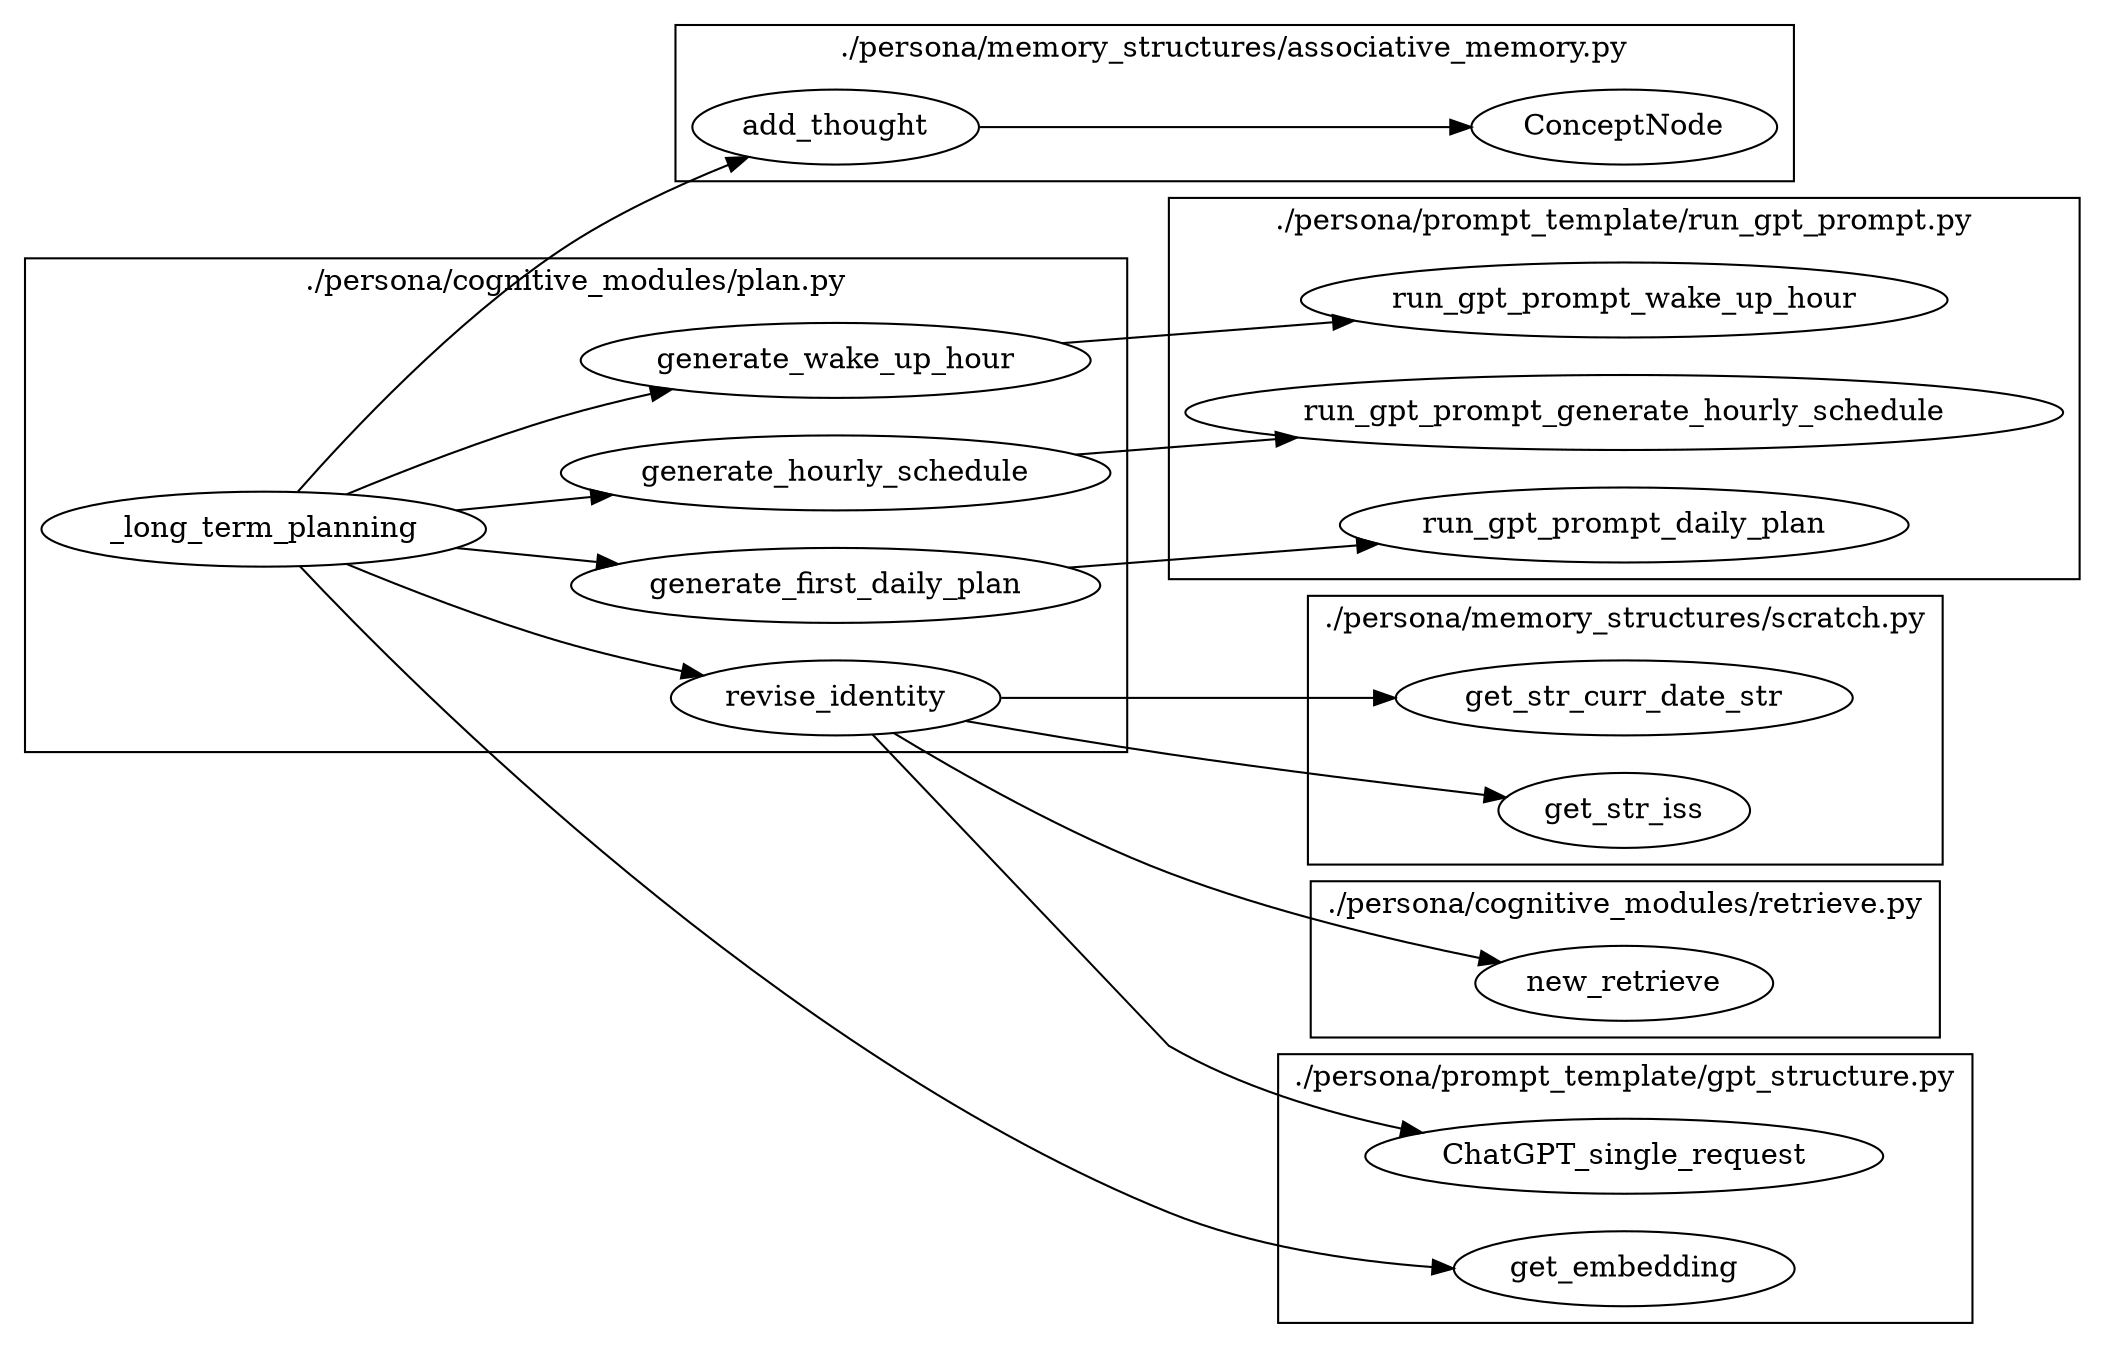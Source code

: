 digraph {
	graph [rankdir=LR];
	subgraph "cluster_./persona/memory_structures/scratch.py" {
		graph [label="./persona/memory_structures/scratch.py"];
		"./persona/memory_structures/scratch.py#get_str_curr_date_str@444:8"	[label=get_str_curr_date_str];
		"./persona/memory_structures/scratch.py#get_str_iss@383:8"	[label=get_str_iss];
	}
	subgraph "cluster_/Users/wenke/.vscode/extensions/ms-python.vscode-pylance-2024.7.1/dist/typeshed-fallback/stdlib/datetime.pyi" {
		graph [label="/Users/wenke/.vscode/extensions/ms-python.vscode-pylance-2024.7.1/dist/typeshed-fallback/stdlib/datetime.pyi"];
	}
	subgraph "cluster_./persona/prompt_template/gpt_structure.py" {
		graph [label="./persona/prompt_template/gpt_structure.py"];
		"./persona/prompt_template/gpt_structure.py#get_embedding@294:4"	[label=get_embedding];
		"./persona/prompt_template/gpt_structure.py#ChatGPT_single_request@24:4"	[label=ChatGPT_single_request];
	}
	subgraph "cluster_/Users/wenke/.vscode/extensions/ms-python.vscode-pylance-2024.7.1/dist/typeshed-fallback/stdlib/builtins.pyi" {
		graph [label="/Users/wenke/.vscode/extensions/ms-python.vscode-pylance-2024.7.1/dist/typeshed-fallback/stdlib/builtins.pyi"];
	}
	subgraph "cluster_./persona/cognitive_modules/retrieve.py" {
		graph [label="./persona/cognitive_modules/retrieve.py"];
		"./persona/cognitive_modules/retrieve.py#new_retrieve@199:4"	[label=new_retrieve];
	}
	subgraph "cluster_./persona/memory_structures/associative_memory.py" {
		graph [label="./persona/memory_structures/associative_memory.py"];
		"./persona/memory_structures/associative_memory.py#add_thought@263:8"	[label=add_thought];
		"./persona/memory_structures/associative_memory.py#ConceptNode@17:6"	[label=ConceptNode];
	}
	subgraph "cluster_/Users/wenke/.conda/envs/x/lib/python3.9/datetime.py" {
		graph [label="/Users/wenke/.conda/envs/x/lib/python3.9/datetime.py"];
	}
	subgraph "cluster_./persona/cognitive_modules/plan.py" {
		graph [label="./persona/cognitive_modules/plan.py"];
		"./persona/cognitive_modules/plan.py#_long_term_planning@549:4"	[label=_long_term_planning];
		"./persona/cognitive_modules/plan.py#generate_wake_up_hour@44:4"	[label=generate_wake_up_hour];
		"./persona/cognitive_modules/plan.py#generate_first_daily_plan@63:4"	[label=generate_first_daily_plan];
		"./persona/cognitive_modules/plan.py#revise_identity@490:4"	[label=revise_identity];
		"./persona/cognitive_modules/plan.py#generate_hourly_schedule@94:4"	[label=generate_hourly_schedule];
	}
	subgraph "cluster_./persona/prompt_template/run_gpt_prompt.py" {
		graph [label="./persona/prompt_template/run_gpt_prompt.py"];
		"./persona/prompt_template/run_gpt_prompt.py#run_gpt_prompt_wake_up_hour@50:4"	[label=run_gpt_prompt_wake_up_hour];
		"./persona/prompt_template/run_gpt_prompt.py#run_gpt_prompt_daily_plan@113:4"	[label=run_gpt_prompt_daily_plan];
		"./persona/prompt_template/run_gpt_prompt.py#run_gpt_prompt_generate_hourly_schedule@196:4"	[label=run_gpt_prompt_generate_hourly_schedule];
	}
	"./persona/memory_structures/associative_memory.py#add_thought@263:8" -> "./persona/memory_structures/associative_memory.py#ConceptNode@17:6";
	"./persona/cognitive_modules/plan.py#_long_term_planning@549:4" -> "./persona/prompt_template/gpt_structure.py#get_embedding@294:4";
	"./persona/cognitive_modules/plan.py#_long_term_planning@549:4" -> "./persona/memory_structures/associative_memory.py#add_thought@263:8";
	"./persona/cognitive_modules/plan.py#_long_term_planning@549:4" -> "./persona/cognitive_modules/plan.py#generate_wake_up_hour@44:4";
	"./persona/cognitive_modules/plan.py#_long_term_planning@549:4" -> "./persona/cognitive_modules/plan.py#generate_first_daily_plan@63:4";
	"./persona/cognitive_modules/plan.py#_long_term_planning@549:4" -> "./persona/cognitive_modules/plan.py#revise_identity@490:4";
	"./persona/cognitive_modules/plan.py#_long_term_planning@549:4" -> "./persona/cognitive_modules/plan.py#generate_hourly_schedule@94:4";
	"./persona/cognitive_modules/plan.py#generate_wake_up_hour@44:4" -> "./persona/prompt_template/run_gpt_prompt.py#run_gpt_prompt_wake_up_hour@50:4";
	"./persona/cognitive_modules/plan.py#generate_first_daily_plan@63:4" -> "./persona/prompt_template/run_gpt_prompt.py#run_gpt_prompt_daily_plan@113:4";
	"./persona/cognitive_modules/plan.py#revise_identity@490:4" -> "./persona/memory_structures/scratch.py#get_str_curr_date_str@444:8";
	"./persona/cognitive_modules/plan.py#revise_identity@490:4" -> "./persona/memory_structures/scratch.py#get_str_iss@383:8";
	"./persona/cognitive_modules/plan.py#revise_identity@490:4" -> "./persona/prompt_template/gpt_structure.py#ChatGPT_single_request@24:4";
	"./persona/cognitive_modules/plan.py#revise_identity@490:4" -> "./persona/cognitive_modules/retrieve.py#new_retrieve@199:4";
	"./persona/cognitive_modules/plan.py#generate_hourly_schedule@94:4" -> "./persona/prompt_template/run_gpt_prompt.py#run_gpt_prompt_generate_hourly_schedule@196:4";
}
